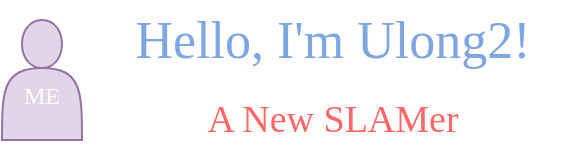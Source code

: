 <mxfile version="20.6.2" type="device"><diagram id="bUinQquwI2AQEv-SItex" name="Page-1"><mxGraphModel dx="573" dy="378" grid="1" gridSize="10" guides="1" tooltips="1" connect="1" arrows="1" fold="1" page="1" pageScale="1" pageWidth="850" pageHeight="1100" math="0" shadow="0"><root><mxCell id="0"/><mxCell id="1" parent="0"/><mxCell id="L9j5bgyS_m3CaAMsvUme-1" value="Hello, I'm Ulong2!" style="text;html=1;align=center;verticalAlign=middle;resizable=0;points=[];autosize=1;fontFamily=Concert One;fontSource=https%3A%2F%2Ffonts.googleapis.com%2Fcss%3Ffamily%3DConcert%2BOne;fontSize=26;fontColor=#7EA6E0;rounded=0;" parent="1" vertex="1"><mxGeometry x="270" y="320" width="230" height="40" as="geometry"/></mxCell><mxCell id="L9j5bgyS_m3CaAMsvUme-2" value="A New SLAMer" style="text;html=1;align=center;verticalAlign=middle;resizable=0;points=[];autosize=1;fontFamily=Concert One;fontSource=https%3A%2F%2Ffonts.googleapis.com%2Fcss%3Ffamily%3DConcert%2BOne;fontSize=19;fontColor=#FF6666;rounded=0;" parent="1" vertex="1"><mxGeometry x="315" y="360" width="140" height="40" as="geometry"/></mxCell><mxCell id="L9j5bgyS_m3CaAMsvUme-3" value="&lt;br&gt;ME" style="shape=actor;whiteSpace=wrap;html=1;fillColor=#e1d5e7;strokeColor=#9673a6;fontFamily=Concert One;fontSource=https%3A%2F%2Ffonts.googleapis.com%2Fcss%3Ffamily%3DConcert%2BOne;fontColor=#FFFFFF;rounded=0;" parent="1" vertex="1"><mxGeometry x="220" y="330" width="40" height="60" as="geometry"/></mxCell></root></mxGraphModel></diagram></mxfile>